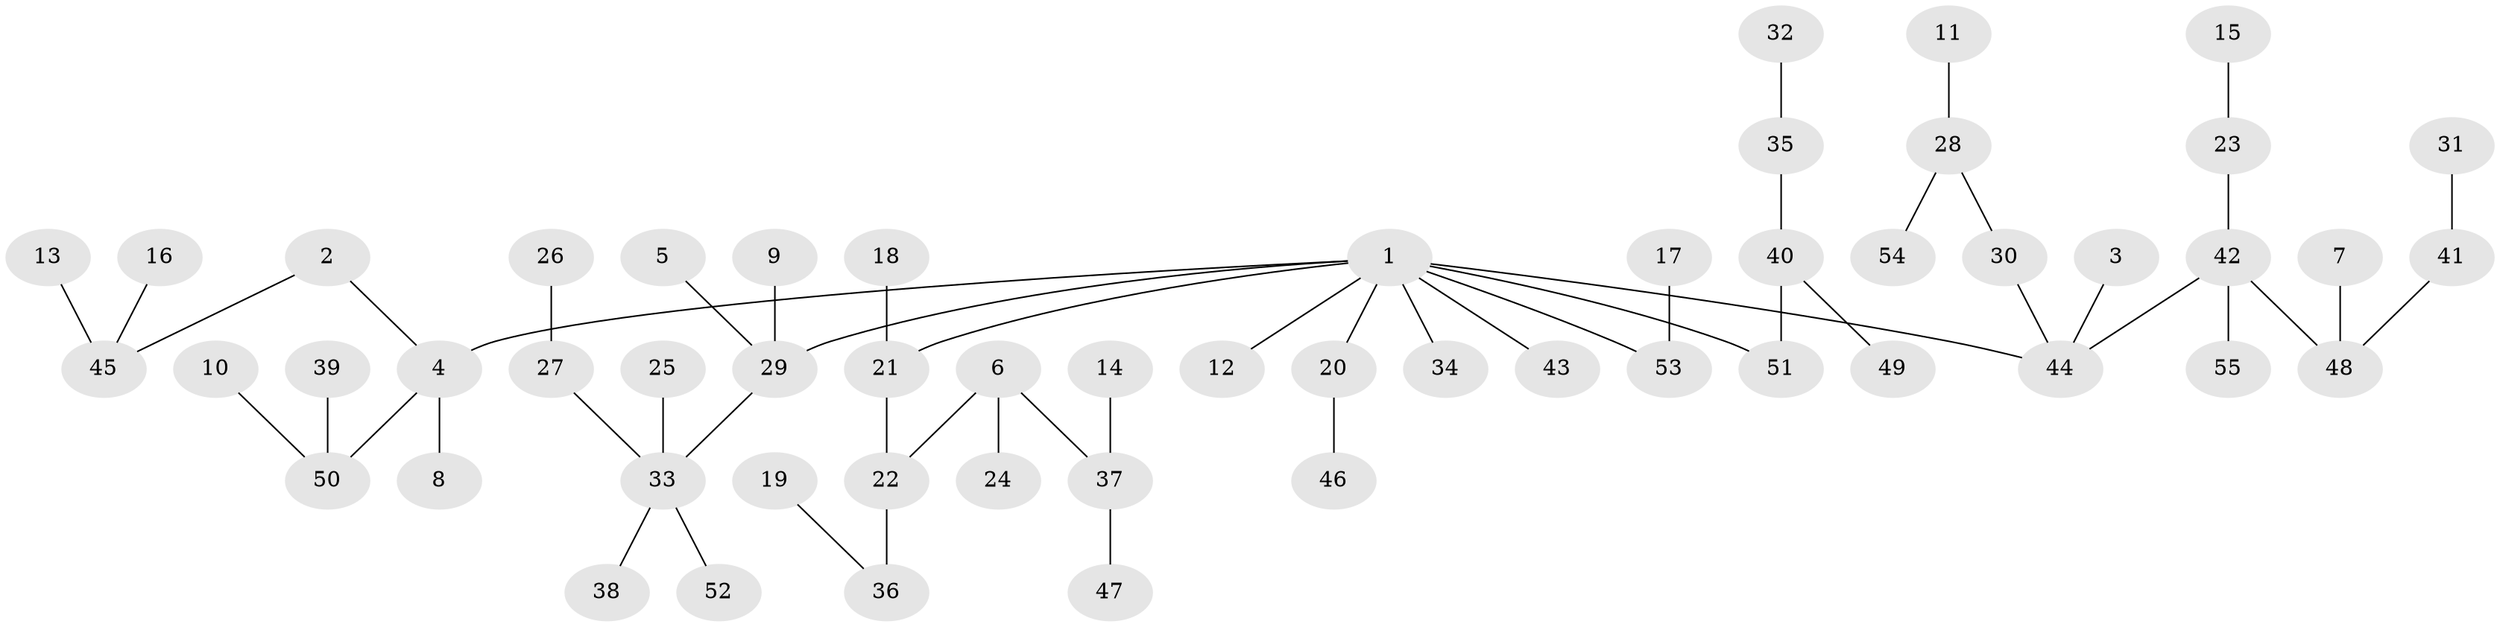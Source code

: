 // original degree distribution, {7: 0.009174311926605505, 5: 0.07339449541284404, 6: 0.009174311926605505, 4: 0.05504587155963303, 2: 0.2018348623853211, 3: 0.11009174311926606, 1: 0.5412844036697247}
// Generated by graph-tools (version 1.1) at 2025/26/03/09/25 03:26:24]
// undirected, 55 vertices, 54 edges
graph export_dot {
graph [start="1"]
  node [color=gray90,style=filled];
  1;
  2;
  3;
  4;
  5;
  6;
  7;
  8;
  9;
  10;
  11;
  12;
  13;
  14;
  15;
  16;
  17;
  18;
  19;
  20;
  21;
  22;
  23;
  24;
  25;
  26;
  27;
  28;
  29;
  30;
  31;
  32;
  33;
  34;
  35;
  36;
  37;
  38;
  39;
  40;
  41;
  42;
  43;
  44;
  45;
  46;
  47;
  48;
  49;
  50;
  51;
  52;
  53;
  54;
  55;
  1 -- 4 [weight=1.0];
  1 -- 12 [weight=1.0];
  1 -- 20 [weight=1.0];
  1 -- 21 [weight=1.0];
  1 -- 29 [weight=1.0];
  1 -- 34 [weight=1.0];
  1 -- 43 [weight=1.0];
  1 -- 44 [weight=1.0];
  1 -- 51 [weight=1.0];
  1 -- 53 [weight=1.0];
  2 -- 4 [weight=1.0];
  2 -- 45 [weight=1.0];
  3 -- 44 [weight=1.0];
  4 -- 8 [weight=1.0];
  4 -- 50 [weight=1.0];
  5 -- 29 [weight=1.0];
  6 -- 22 [weight=1.0];
  6 -- 24 [weight=1.0];
  6 -- 37 [weight=1.0];
  7 -- 48 [weight=1.0];
  9 -- 29 [weight=1.0];
  10 -- 50 [weight=1.0];
  11 -- 28 [weight=1.0];
  13 -- 45 [weight=1.0];
  14 -- 37 [weight=1.0];
  15 -- 23 [weight=1.0];
  16 -- 45 [weight=1.0];
  17 -- 53 [weight=1.0];
  18 -- 21 [weight=1.0];
  19 -- 36 [weight=1.0];
  20 -- 46 [weight=1.0];
  21 -- 22 [weight=1.0];
  22 -- 36 [weight=1.0];
  23 -- 42 [weight=1.0];
  25 -- 33 [weight=1.0];
  26 -- 27 [weight=1.0];
  27 -- 33 [weight=1.0];
  28 -- 30 [weight=1.0];
  28 -- 54 [weight=1.0];
  29 -- 33 [weight=1.0];
  30 -- 44 [weight=1.0];
  31 -- 41 [weight=1.0];
  32 -- 35 [weight=1.0];
  33 -- 38 [weight=1.0];
  33 -- 52 [weight=1.0];
  35 -- 40 [weight=1.0];
  37 -- 47 [weight=1.0];
  39 -- 50 [weight=1.0];
  40 -- 49 [weight=1.0];
  40 -- 51 [weight=1.0];
  41 -- 48 [weight=1.0];
  42 -- 44 [weight=1.0];
  42 -- 48 [weight=1.0];
  42 -- 55 [weight=1.0];
}
